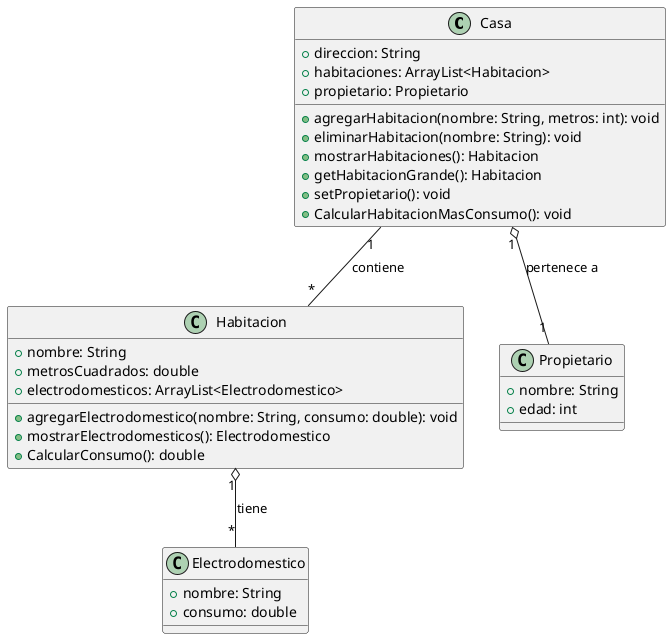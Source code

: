 @startuml
class Casa {
    +direccion: String
    +habitaciones: ArrayList<Habitacion>
    +propietario: Propietario
    +agregarHabitacion(nombre: String, metros: int): void
    +eliminarHabitacion(nombre: String): void
    +mostrarHabitaciones(): Habitacion
    +getHabitacionGrande(): Habitacion
    +setPropietario(): void
    +CalcularHabitacionMasConsumo(): void
}

class Habitacion {
    +nombre: String
    +metrosCuadrados: double
    +electrodomesticos: ArrayList<Electrodomestico>
    +agregarElectrodomestico(nombre: String, consumo: double): void
    +mostrarElectrodomesticos(): Electrodomestico
    +CalcularConsumo(): double
}

class Electrodomestico {
    +nombre: String
    +consumo: double
}

class Propietario {
    +nombre: String
    +edad: int
}

' Relación de composición: una Casa tiene Habitaciones
Casa "1" -- "*" Habitacion : "contiene"

' Relación de agregación: Habitacion tiene Electrodomésticos
Habitacion "1" o-- "*" Electrodomestico : "tiene"

' Relación de agregación: Casa tiene un Propietario
Casa "1" o-- "1" Propietario : "pertenece a"

@enduml
